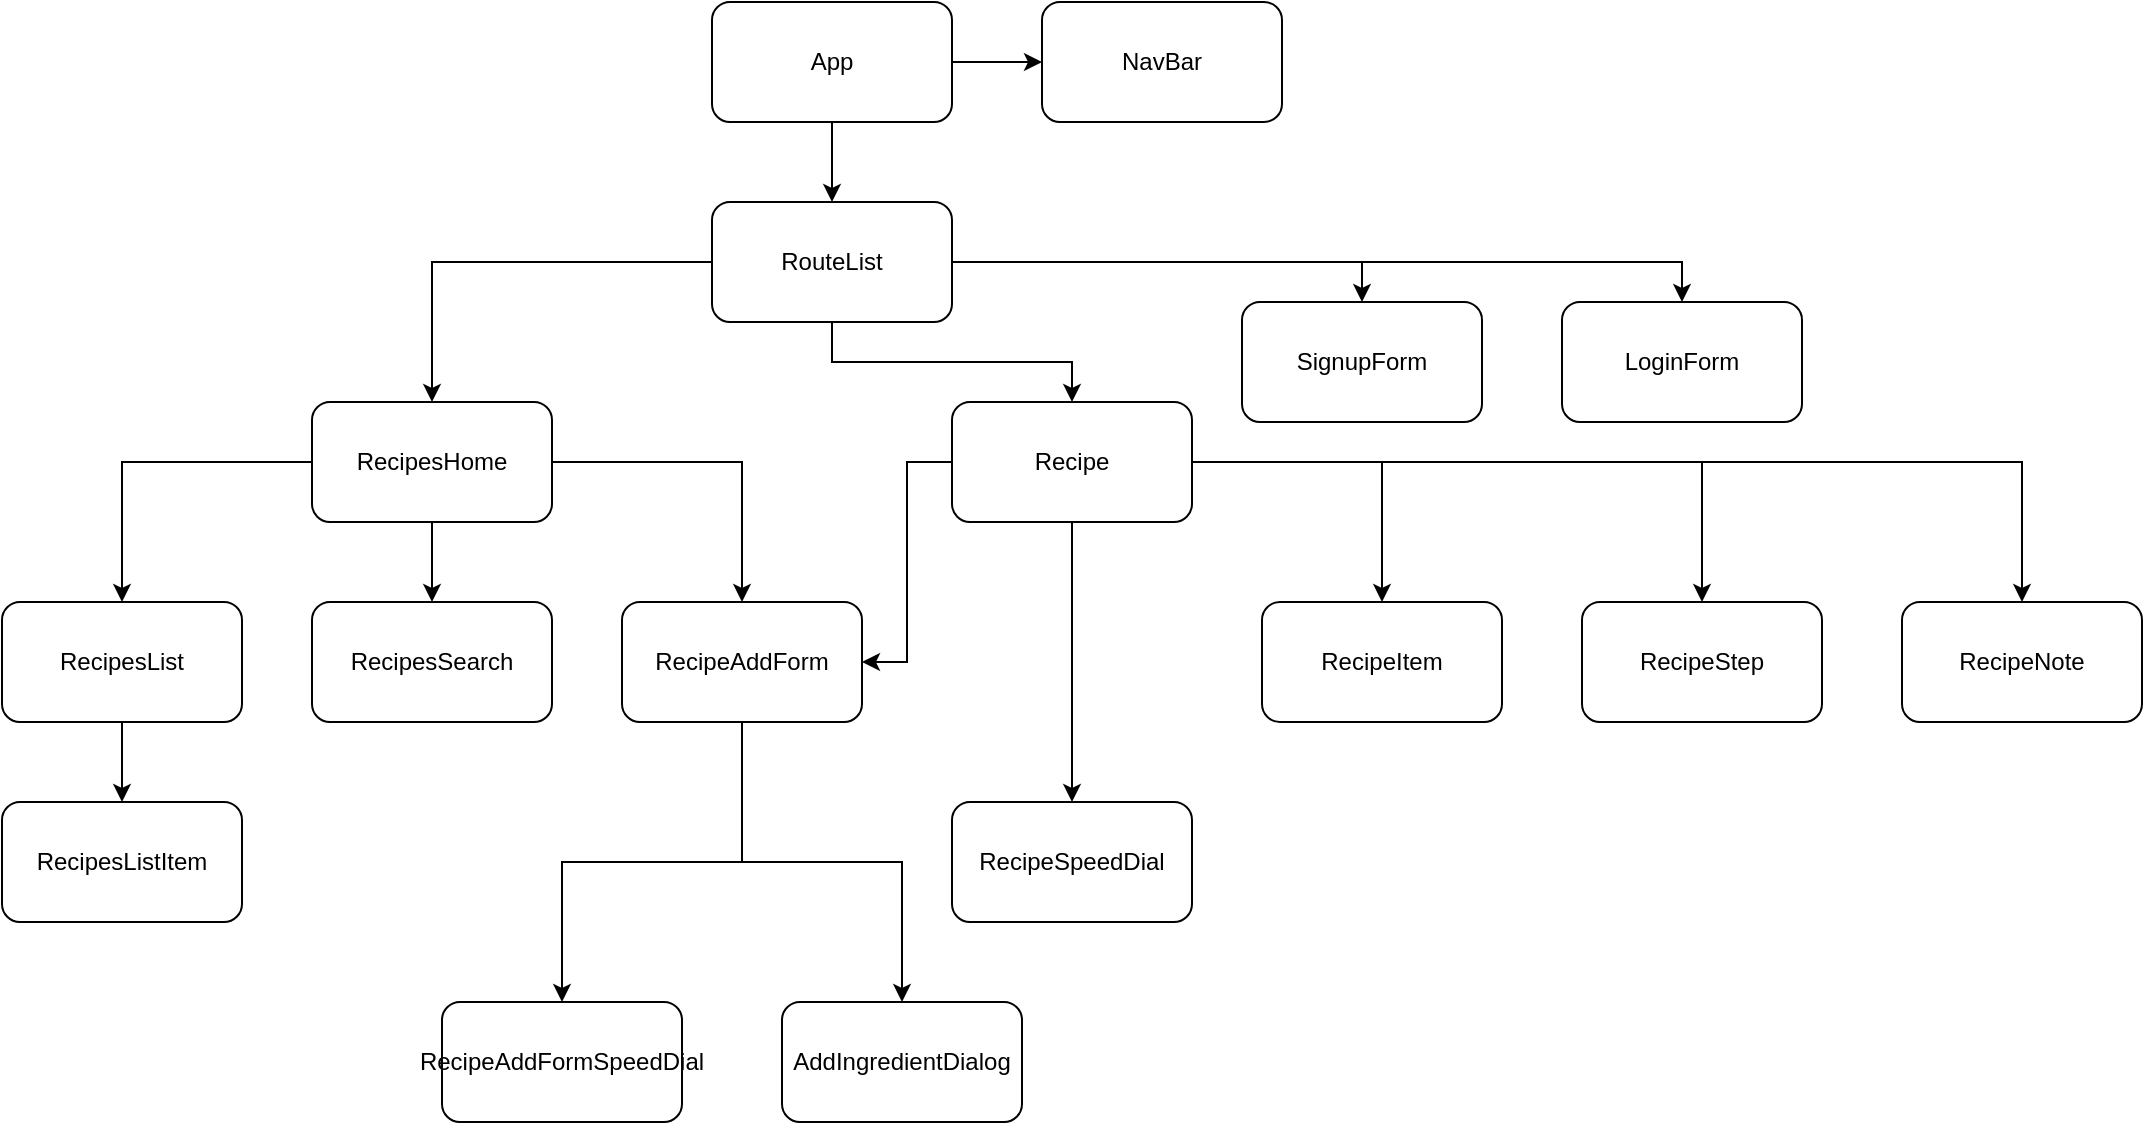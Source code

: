 <mxfile version="21.1.5" type="github" pages="2">
  <diagram name="Component Diagram" id="cRDbK9eYe8UcyhCUnPsH">
    <mxGraphModel dx="1026" dy="636" grid="1" gridSize="10" guides="1" tooltips="1" connect="1" arrows="1" fold="1" page="1" pageScale="1" pageWidth="850" pageHeight="1100" math="0" shadow="0">
      <root>
        <mxCell id="0" />
        <mxCell id="1" parent="0" />
        <mxCell id="WAWfPX1g_GacfLOxUS-W-1" style="edgeStyle=orthogonalEdgeStyle;rounded=0;orthogonalLoop=1;jettySize=auto;html=1;entryX=0.5;entryY=0;entryDx=0;entryDy=0;" edge="1" parent="1" source="oDOGdpad-vqsCHCc3Da3-1" target="oDOGdpad-vqsCHCc3Da3-2">
          <mxGeometry relative="1" as="geometry" />
        </mxCell>
        <mxCell id="WAWfPX1g_GacfLOxUS-W-21" style="edgeStyle=orthogonalEdgeStyle;rounded=0;orthogonalLoop=1;jettySize=auto;html=1;entryX=0;entryY=0.5;entryDx=0;entryDy=0;" edge="1" parent="1" source="oDOGdpad-vqsCHCc3Da3-1" target="WAWfPX1g_GacfLOxUS-W-20">
          <mxGeometry relative="1" as="geometry" />
        </mxCell>
        <mxCell id="oDOGdpad-vqsCHCc3Da3-1" value="App" style="rounded=1;whiteSpace=wrap;html=1;" parent="1" vertex="1">
          <mxGeometry x="365" y="90" width="120" height="60" as="geometry" />
        </mxCell>
        <mxCell id="WAWfPX1g_GacfLOxUS-W-2" style="edgeStyle=orthogonalEdgeStyle;rounded=0;orthogonalLoop=1;jettySize=auto;html=1;entryX=0.5;entryY=0;entryDx=0;entryDy=0;" edge="1" parent="1" source="oDOGdpad-vqsCHCc3Da3-2" target="oDOGdpad-vqsCHCc3Da3-3">
          <mxGeometry relative="1" as="geometry" />
        </mxCell>
        <mxCell id="WAWfPX1g_GacfLOxUS-W-4" style="edgeStyle=orthogonalEdgeStyle;rounded=0;orthogonalLoop=1;jettySize=auto;html=1;" edge="1" parent="1" source="oDOGdpad-vqsCHCc3Da3-2" target="WAWfPX1g_GacfLOxUS-W-3">
          <mxGeometry relative="1" as="geometry" />
        </mxCell>
        <mxCell id="WAWfPX1g_GacfLOxUS-W-31" style="edgeStyle=orthogonalEdgeStyle;rounded=0;orthogonalLoop=1;jettySize=auto;html=1;entryX=0.5;entryY=0;entryDx=0;entryDy=0;" edge="1" parent="1" source="oDOGdpad-vqsCHCc3Da3-2" target="WAWfPX1g_GacfLOxUS-W-29">
          <mxGeometry relative="1" as="geometry" />
        </mxCell>
        <mxCell id="WAWfPX1g_GacfLOxUS-W-32" style="edgeStyle=orthogonalEdgeStyle;rounded=0;orthogonalLoop=1;jettySize=auto;html=1;entryX=0.5;entryY=0;entryDx=0;entryDy=0;" edge="1" parent="1" target="WAWfPX1g_GacfLOxUS-W-30">
          <mxGeometry relative="1" as="geometry">
            <mxPoint x="485" y="240" as="sourcePoint" />
            <Array as="points">
              <mxPoint x="485" y="220" />
              <mxPoint x="850" y="220" />
            </Array>
          </mxGeometry>
        </mxCell>
        <mxCell id="oDOGdpad-vqsCHCc3Da3-2" value="RouteList" style="rounded=1;whiteSpace=wrap;html=1;" parent="1" vertex="1">
          <mxGeometry x="365" y="190" width="120" height="60" as="geometry" />
        </mxCell>
        <mxCell id="WAWfPX1g_GacfLOxUS-W-7" style="edgeStyle=orthogonalEdgeStyle;rounded=0;orthogonalLoop=1;jettySize=auto;html=1;entryX=0.5;entryY=0;entryDx=0;entryDy=0;" edge="1" parent="1" source="oDOGdpad-vqsCHCc3Da3-3" target="WAWfPX1g_GacfLOxUS-W-5">
          <mxGeometry relative="1" as="geometry" />
        </mxCell>
        <mxCell id="WAWfPX1g_GacfLOxUS-W-8" style="edgeStyle=orthogonalEdgeStyle;rounded=0;orthogonalLoop=1;jettySize=auto;html=1;entryX=0.5;entryY=0;entryDx=0;entryDy=0;" edge="1" parent="1" source="oDOGdpad-vqsCHCc3Da3-3" target="WAWfPX1g_GacfLOxUS-W-6">
          <mxGeometry relative="1" as="geometry" />
        </mxCell>
        <mxCell id="WAWfPX1g_GacfLOxUS-W-10" style="edgeStyle=orthogonalEdgeStyle;rounded=0;orthogonalLoop=1;jettySize=auto;html=1;entryX=0.5;entryY=0;entryDx=0;entryDy=0;" edge="1" parent="1" source="oDOGdpad-vqsCHCc3Da3-3" target="WAWfPX1g_GacfLOxUS-W-9">
          <mxGeometry relative="1" as="geometry" />
        </mxCell>
        <mxCell id="oDOGdpad-vqsCHCc3Da3-3" value="RecipesHome" style="rounded=1;whiteSpace=wrap;html=1;" parent="1" vertex="1">
          <mxGeometry x="165" y="290" width="120" height="60" as="geometry" />
        </mxCell>
        <mxCell id="WAWfPX1g_GacfLOxUS-W-13" style="edgeStyle=orthogonalEdgeStyle;rounded=0;orthogonalLoop=1;jettySize=auto;html=1;entryX=1;entryY=0.5;entryDx=0;entryDy=0;" edge="1" parent="1" source="WAWfPX1g_GacfLOxUS-W-3" target="WAWfPX1g_GacfLOxUS-W-9">
          <mxGeometry relative="1" as="geometry" />
        </mxCell>
        <mxCell id="WAWfPX1g_GacfLOxUS-W-17" style="edgeStyle=orthogonalEdgeStyle;rounded=0;orthogonalLoop=1;jettySize=auto;html=1;entryX=0.5;entryY=0;entryDx=0;entryDy=0;" edge="1" parent="1" source="WAWfPX1g_GacfLOxUS-W-3" target="WAWfPX1g_GacfLOxUS-W-14">
          <mxGeometry relative="1" as="geometry" />
        </mxCell>
        <mxCell id="WAWfPX1g_GacfLOxUS-W-18" style="edgeStyle=orthogonalEdgeStyle;rounded=0;orthogonalLoop=1;jettySize=auto;html=1;entryX=0.5;entryY=0;entryDx=0;entryDy=0;" edge="1" parent="1" source="WAWfPX1g_GacfLOxUS-W-3" target="WAWfPX1g_GacfLOxUS-W-15">
          <mxGeometry relative="1" as="geometry" />
        </mxCell>
        <mxCell id="WAWfPX1g_GacfLOxUS-W-19" style="edgeStyle=orthogonalEdgeStyle;rounded=0;orthogonalLoop=1;jettySize=auto;html=1;" edge="1" parent="1" source="WAWfPX1g_GacfLOxUS-W-3" target="WAWfPX1g_GacfLOxUS-W-16">
          <mxGeometry relative="1" as="geometry" />
        </mxCell>
        <mxCell id="WAWfPX1g_GacfLOxUS-W-23" style="edgeStyle=orthogonalEdgeStyle;rounded=0;orthogonalLoop=1;jettySize=auto;html=1;entryX=0.5;entryY=0;entryDx=0;entryDy=0;" edge="1" parent="1" source="WAWfPX1g_GacfLOxUS-W-3" target="WAWfPX1g_GacfLOxUS-W-22">
          <mxGeometry relative="1" as="geometry" />
        </mxCell>
        <mxCell id="WAWfPX1g_GacfLOxUS-W-3" value="Recipe" style="rounded=1;whiteSpace=wrap;html=1;" vertex="1" parent="1">
          <mxGeometry x="485" y="290" width="120" height="60" as="geometry" />
        </mxCell>
        <mxCell id="WAWfPX1g_GacfLOxUS-W-5" value="RecipesSearch" style="rounded=1;whiteSpace=wrap;html=1;" vertex="1" parent="1">
          <mxGeometry x="165" y="390" width="120" height="60" as="geometry" />
        </mxCell>
        <mxCell id="WAWfPX1g_GacfLOxUS-W-12" style="edgeStyle=orthogonalEdgeStyle;rounded=0;orthogonalLoop=1;jettySize=auto;html=1;entryX=0.5;entryY=0;entryDx=0;entryDy=0;" edge="1" parent="1" source="WAWfPX1g_GacfLOxUS-W-6" target="WAWfPX1g_GacfLOxUS-W-11">
          <mxGeometry relative="1" as="geometry" />
        </mxCell>
        <mxCell id="WAWfPX1g_GacfLOxUS-W-6" value="RecipesList" style="rounded=1;whiteSpace=wrap;html=1;" vertex="1" parent="1">
          <mxGeometry x="10" y="390" width="120" height="60" as="geometry" />
        </mxCell>
        <mxCell id="WAWfPX1g_GacfLOxUS-W-25" style="edgeStyle=orthogonalEdgeStyle;rounded=0;orthogonalLoop=1;jettySize=auto;html=1;entryX=0.5;entryY=0;entryDx=0;entryDy=0;" edge="1" parent="1" source="WAWfPX1g_GacfLOxUS-W-9" target="WAWfPX1g_GacfLOxUS-W-24">
          <mxGeometry relative="1" as="geometry" />
        </mxCell>
        <mxCell id="WAWfPX1g_GacfLOxUS-W-28" style="edgeStyle=orthogonalEdgeStyle;rounded=0;orthogonalLoop=1;jettySize=auto;html=1;" edge="1" parent="1" source="WAWfPX1g_GacfLOxUS-W-9" target="WAWfPX1g_GacfLOxUS-W-27">
          <mxGeometry relative="1" as="geometry" />
        </mxCell>
        <mxCell id="WAWfPX1g_GacfLOxUS-W-9" value="RecipeAddForm" style="rounded=1;whiteSpace=wrap;html=1;" vertex="1" parent="1">
          <mxGeometry x="320" y="390" width="120" height="60" as="geometry" />
        </mxCell>
        <mxCell id="WAWfPX1g_GacfLOxUS-W-11" value="RecipesListItem" style="rounded=1;whiteSpace=wrap;html=1;" vertex="1" parent="1">
          <mxGeometry x="10" y="490" width="120" height="60" as="geometry" />
        </mxCell>
        <mxCell id="WAWfPX1g_GacfLOxUS-W-14" value="RecipeItem" style="rounded=1;whiteSpace=wrap;html=1;" vertex="1" parent="1">
          <mxGeometry x="640" y="390" width="120" height="60" as="geometry" />
        </mxCell>
        <mxCell id="WAWfPX1g_GacfLOxUS-W-15" value="RecipeStep" style="rounded=1;whiteSpace=wrap;html=1;" vertex="1" parent="1">
          <mxGeometry x="800" y="390" width="120" height="60" as="geometry" />
        </mxCell>
        <mxCell id="WAWfPX1g_GacfLOxUS-W-16" value="RecipeNote" style="rounded=1;whiteSpace=wrap;html=1;" vertex="1" parent="1">
          <mxGeometry x="960" y="390" width="120" height="60" as="geometry" />
        </mxCell>
        <mxCell id="WAWfPX1g_GacfLOxUS-W-20" value="NavBar" style="rounded=1;whiteSpace=wrap;html=1;" vertex="1" parent="1">
          <mxGeometry x="530" y="90" width="120" height="60" as="geometry" />
        </mxCell>
        <mxCell id="WAWfPX1g_GacfLOxUS-W-22" value="RecipeSpeedDial" style="rounded=1;whiteSpace=wrap;html=1;" vertex="1" parent="1">
          <mxGeometry x="485" y="490" width="120" height="60" as="geometry" />
        </mxCell>
        <mxCell id="WAWfPX1g_GacfLOxUS-W-24" value="RecipeAddFormSpeedDial" style="rounded=1;whiteSpace=wrap;html=1;" vertex="1" parent="1">
          <mxGeometry x="230" y="590" width="120" height="60" as="geometry" />
        </mxCell>
        <mxCell id="WAWfPX1g_GacfLOxUS-W-27" value="AddIngredientDialog" style="rounded=1;whiteSpace=wrap;html=1;" vertex="1" parent="1">
          <mxGeometry x="400" y="590" width="120" height="60" as="geometry" />
        </mxCell>
        <mxCell id="WAWfPX1g_GacfLOxUS-W-29" value="SignupForm" style="rounded=1;whiteSpace=wrap;html=1;" vertex="1" parent="1">
          <mxGeometry x="630" y="240" width="120" height="60" as="geometry" />
        </mxCell>
        <mxCell id="WAWfPX1g_GacfLOxUS-W-30" value="LoginForm" style="rounded=1;whiteSpace=wrap;html=1;" vertex="1" parent="1">
          <mxGeometry x="790" y="240" width="120" height="60" as="geometry" />
        </mxCell>
      </root>
    </mxGraphModel>
  </diagram>
  <diagram id="Hk7V_8UxVhJRYsNevpUz" name="Signup/Login/Verification Steps">
    <mxGraphModel dx="1026" dy="636" grid="1" gridSize="10" guides="1" tooltips="1" connect="1" arrows="1" fold="1" page="1" pageScale="1" pageWidth="850" pageHeight="1100" math="0" shadow="0">
      <root>
        <mxCell id="0" />
        <mxCell id="1" parent="0" />
        <mxCell id="KYMu359FFGTH8fGwNw4F-5" style="edgeStyle=orthogonalEdgeStyle;rounded=0;orthogonalLoop=1;jettySize=auto;html=1;entryX=0.5;entryY=0;entryDx=0;entryDy=0;" edge="1" parent="1" source="KYMu359FFGTH8fGwNw4F-1" target="KYMu359FFGTH8fGwNw4F-4">
          <mxGeometry relative="1" as="geometry" />
        </mxCell>
        <mxCell id="KYMu359FFGTH8fGwNw4F-1" value="Sign up form submitted" style="rounded=1;whiteSpace=wrap;html=1;" vertex="1" parent="1">
          <mxGeometry x="365" y="80" width="120" height="60" as="geometry" />
        </mxCell>
        <mxCell id="KYMu359FFGTH8fGwNw4F-7" style="edgeStyle=orthogonalEdgeStyle;rounded=0;orthogonalLoop=1;jettySize=auto;html=1;entryX=0.5;entryY=0;entryDx=0;entryDy=0;" edge="1" parent="1" source="KYMu359FFGTH8fGwNw4F-4" target="KYMu359FFGTH8fGwNw4F-6">
          <mxGeometry relative="1" as="geometry" />
        </mxCell>
        <mxCell id="KYMu359FFGTH8fGwNw4F-11" style="edgeStyle=orthogonalEdgeStyle;rounded=0;orthogonalLoop=1;jettySize=auto;html=1;entryX=0.5;entryY=0;entryDx=0;entryDy=0;" edge="1" parent="1" source="KYMu359FFGTH8fGwNw4F-4" target="KYMu359FFGTH8fGwNw4F-10">
          <mxGeometry relative="1" as="geometry" />
        </mxCell>
        <mxCell id="KYMu359FFGTH8fGwNw4F-13" style="edgeStyle=orthogonalEdgeStyle;rounded=0;orthogonalLoop=1;jettySize=auto;html=1;entryX=0.5;entryY=0;entryDx=0;entryDy=0;" edge="1" parent="1" source="KYMu359FFGTH8fGwNw4F-4" target="KYMu359FFGTH8fGwNw4F-12">
          <mxGeometry relative="1" as="geometry" />
        </mxCell>
        <mxCell id="KYMu359FFGTH8fGwNw4F-4" value="POST request sent to /users/signup" style="rounded=1;whiteSpace=wrap;html=1;" vertex="1" parent="1">
          <mxGeometry x="500" y="180" width="120" height="60" as="geometry" />
        </mxCell>
        <mxCell id="KYMu359FFGTH8fGwNw4F-6" value="user created with is_verified = false" style="rounded=1;whiteSpace=wrap;html=1;" vertex="1" parent="1">
          <mxGeometry x="500" y="270" width="120" height="60" as="geometry" />
        </mxCell>
        <mxCell id="KYMu359FFGTH8fGwNw4F-10" value="verification email sent to provided email" style="rounded=1;whiteSpace=wrap;html=1;" vertex="1" parent="1">
          <mxGeometry x="230" y="270" width="120" height="60" as="geometry" />
        </mxCell>
        <mxCell id="KYMu359FFGTH8fGwNw4F-18" style="edgeStyle=orthogonalEdgeStyle;rounded=0;orthogonalLoop=1;jettySize=auto;html=1;entryX=0.5;entryY=0;entryDx=0;entryDy=0;" edge="1" parent="1" source="KYMu359FFGTH8fGwNw4F-12" target="KYMu359FFGTH8fGwNw4F-17">
          <mxGeometry relative="1" as="geometry" />
        </mxCell>
        <mxCell id="KYMu359FFGTH8fGwNw4F-12" value="jwt with username and is_verified status sent to frontend" style="rounded=1;whiteSpace=wrap;html=1;" vertex="1" parent="1">
          <mxGeometry x="365" y="270" width="120" height="60" as="geometry" />
        </mxCell>
        <mxCell id="KYMu359FFGTH8fGwNw4F-14" value="External" style="text;html=1;strokeColor=none;fillColor=none;align=center;verticalAlign=middle;whiteSpace=wrap;rounded=0;" vertex="1" parent="1">
          <mxGeometry x="260" y="10" width="60" height="30" as="geometry" />
        </mxCell>
        <mxCell id="KYMu359FFGTH8fGwNw4F-15" value="Front end" style="text;html=1;strokeColor=none;fillColor=none;align=center;verticalAlign=middle;whiteSpace=wrap;rounded=0;" vertex="1" parent="1">
          <mxGeometry x="395" y="10" width="60" height="30" as="geometry" />
        </mxCell>
        <mxCell id="KYMu359FFGTH8fGwNw4F-16" value="Backend/DB" style="text;html=1;strokeColor=none;fillColor=none;align=center;verticalAlign=middle;whiteSpace=wrap;rounded=0;" vertex="1" parent="1">
          <mxGeometry x="530" y="10" width="60" height="30" as="geometry" />
        </mxCell>
        <mxCell id="KYMu359FFGTH8fGwNw4F-25" style="edgeStyle=orthogonalEdgeStyle;rounded=0;orthogonalLoop=1;jettySize=auto;html=1;entryX=0.5;entryY=0;entryDx=0;entryDy=0;" edge="1" parent="1" source="KYMu359FFGTH8fGwNw4F-17" target="KYMu359FFGTH8fGwNw4F-24">
          <mxGeometry relative="1" as="geometry" />
        </mxCell>
        <mxCell id="KYMu359FFGTH8fGwNw4F-17" value="user gets &quot;logged in&quot; and added to localStorage" style="rounded=1;whiteSpace=wrap;html=1;" vertex="1" parent="1">
          <mxGeometry x="365" y="370" width="120" height="60" as="geometry" />
        </mxCell>
        <mxCell id="KYMu359FFGTH8fGwNw4F-21" style="edgeStyle=orthogonalEdgeStyle;rounded=0;orthogonalLoop=1;jettySize=auto;html=1;entryX=0.5;entryY=0;entryDx=0;entryDy=0;" edge="1" parent="1" source="KYMu359FFGTH8fGwNw4F-19" target="KYMu359FFGTH8fGwNw4F-20">
          <mxGeometry relative="1" as="geometry" />
        </mxCell>
        <mxCell id="KYMu359FFGTH8fGwNw4F-19" value="link clicked from verification email" style="rounded=1;whiteSpace=wrap;html=1;" vertex="1" parent="1">
          <mxGeometry x="230" y="560" width="120" height="60" as="geometry" />
        </mxCell>
        <mxCell id="KYMu359FFGTH8fGwNw4F-23" style="edgeStyle=orthogonalEdgeStyle;rounded=0;orthogonalLoop=1;jettySize=auto;html=1;entryX=0.5;entryY=0;entryDx=0;entryDy=0;" edge="1" parent="1" source="KYMu359FFGTH8fGwNw4F-20" target="KYMu359FFGTH8fGwNw4F-22">
          <mxGeometry relative="1" as="geometry" />
        </mxCell>
        <mxCell id="KYMu359FFGTH8fGwNw4F-20" value="load page to verify email address" style="rounded=1;whiteSpace=wrap;html=1;" vertex="1" parent="1">
          <mxGeometry x="365" y="650" width="120" height="60" as="geometry" />
        </mxCell>
        <mxCell id="KYMu359FFGTH8fGwNw4F-28" style="edgeStyle=orthogonalEdgeStyle;rounded=0;orthogonalLoop=1;jettySize=auto;html=1;entryX=0.5;entryY=0;entryDx=0;entryDy=0;" edge="1" parent="1" source="KYMu359FFGTH8fGwNw4F-22" target="KYMu359FFGTH8fGwNw4F-26">
          <mxGeometry relative="1" as="geometry" />
        </mxCell>
        <mxCell id="KYMu359FFGTH8fGwNw4F-29" style="edgeStyle=orthogonalEdgeStyle;rounded=0;orthogonalLoop=1;jettySize=auto;html=1;entryX=0.5;entryY=0;entryDx=0;entryDy=0;" edge="1" parent="1" source="KYMu359FFGTH8fGwNw4F-22" target="KYMu359FFGTH8fGwNw4F-27">
          <mxGeometry relative="1" as="geometry" />
        </mxCell>
        <mxCell id="KYMu359FFGTH8fGwNw4F-22" value="POST request sent to /users/verify" style="rounded=1;whiteSpace=wrap;html=1;" vertex="1" parent="1">
          <mxGeometry x="500" y="750" width="120" height="60" as="geometry" />
        </mxCell>
        <mxCell id="KYMu359FFGTH8fGwNw4F-24" value="redirect to &quot;check your email and click link&quot; page" style="rounded=1;whiteSpace=wrap;html=1;" vertex="1" parent="1">
          <mxGeometry x="365" y="470" width="120" height="60" as="geometry" />
        </mxCell>
        <mxCell id="KYMu359FFGTH8fGwNw4F-26" value="set is_verified for the user to &quot;true&quot;" style="rounded=1;whiteSpace=wrap;html=1;" vertex="1" parent="1">
          <mxGeometry x="500" y="850" width="120" height="60" as="geometry" />
        </mxCell>
        <mxCell id="KYMu359FFGTH8fGwNw4F-27" value="user gets logged in again with new verification" style="rounded=1;whiteSpace=wrap;html=1;" vertex="1" parent="1">
          <mxGeometry x="365" y="850" width="120" height="60" as="geometry" />
        </mxCell>
      </root>
    </mxGraphModel>
  </diagram>
</mxfile>
